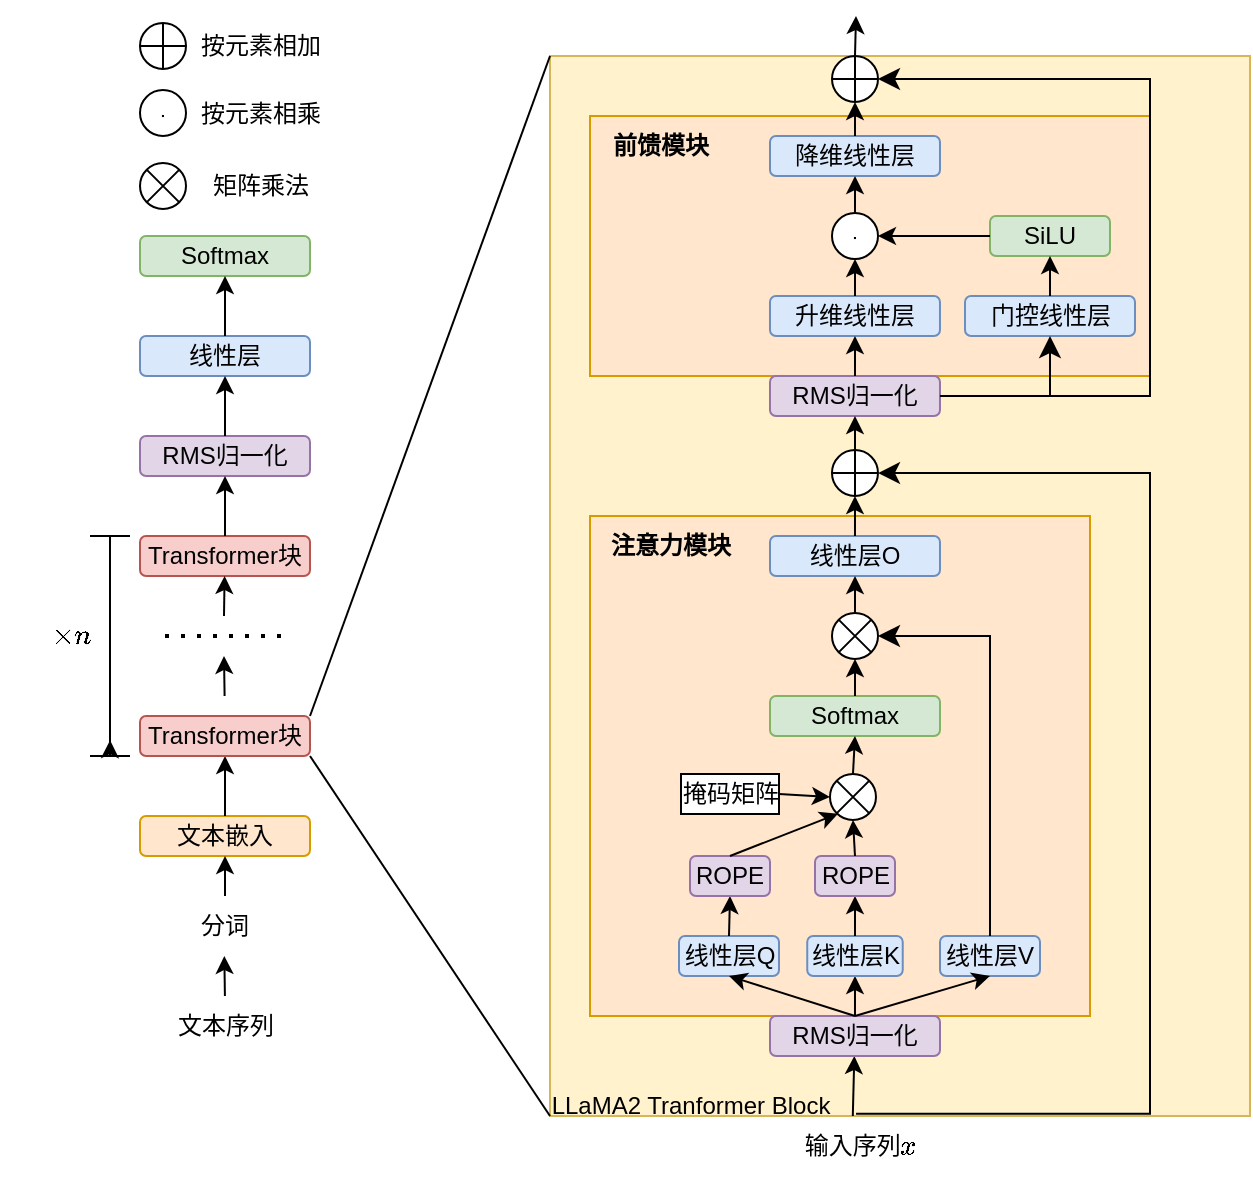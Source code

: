 <mxfile version="24.0.7" type="github">
  <diagram name="第 1 页" id="TnP6nja6smuP0p-oWf90">
    <mxGraphModel dx="1514" dy="857" grid="1" gridSize="10" guides="1" tooltips="1" connect="1" arrows="1" fold="1" page="1" pageScale="1" pageWidth="827" pageHeight="1169" math="1" shadow="0">
      <root>
        <mxCell id="0" />
        <mxCell id="1" parent="0" />
        <mxCell id="sZdEJVB9sNK9TB-2Sg2r-113" value="" style="rounded=0;whiteSpace=wrap;html=1;fillColor=#fff2cc;strokeColor=#d6b656;" parent="1" vertex="1">
          <mxGeometry x="350" y="230" width="350" height="530" as="geometry" />
        </mxCell>
        <mxCell id="9Lanqx-XTw5RN9j4eq_S-3" value="" style="rounded=0;whiteSpace=wrap;html=1;fillColor=#ffe6cc;strokeColor=#d79b00;" vertex="1" parent="1">
          <mxGeometry x="370" y="260" width="280" height="130" as="geometry" />
        </mxCell>
        <mxCell id="9Lanqx-XTw5RN9j4eq_S-1" value="" style="rounded=0;whiteSpace=wrap;html=1;fillColor=#ffe6cc;strokeColor=#d79b00;" vertex="1" parent="1">
          <mxGeometry x="370" y="460" width="250" height="250" as="geometry" />
        </mxCell>
        <mxCell id="sZdEJVB9sNK9TB-2Sg2r-1" value="文本嵌入" style="rounded=1;whiteSpace=wrap;html=1;fillColor=#ffe6cc;strokeColor=#d79b00;" parent="1" vertex="1">
          <mxGeometry x="145" y="610" width="85" height="20" as="geometry" />
        </mxCell>
        <mxCell id="sZdEJVB9sNK9TB-2Sg2r-3" value="文本序列" style="text;html=1;align=center;verticalAlign=middle;whiteSpace=wrap;rounded=0;" parent="1" vertex="1">
          <mxGeometry x="157.5" y="700" width="60" height="30" as="geometry" />
        </mxCell>
        <mxCell id="sZdEJVB9sNK9TB-2Sg2r-8" value="" style="edgeStyle=orthogonalEdgeStyle;rounded=0;orthogonalLoop=1;jettySize=auto;html=1;exitX=0.5;exitY=0;exitDx=0;exitDy=0;entryX=0.5;entryY=1;entryDx=0;entryDy=0;" parent="1" source="sZdEJVB9sNK9TB-2Sg2r-1" target="sZdEJVB9sNK9TB-2Sg2r-7" edge="1">
          <mxGeometry relative="1" as="geometry">
            <mxPoint x="370" y="615" as="sourcePoint" />
            <mxPoint x="370" y="530" as="targetPoint" />
          </mxGeometry>
        </mxCell>
        <mxCell id="sZdEJVB9sNK9TB-2Sg2r-5" value="分词" style="text;html=1;align=center;verticalAlign=middle;whiteSpace=wrap;rounded=0;" parent="1" vertex="1">
          <mxGeometry x="165" y="650" width="45" height="30" as="geometry" />
        </mxCell>
        <mxCell id="sZdEJVB9sNK9TB-2Sg2r-6" value="" style="endArrow=classic;html=1;rounded=0;exitX=0.5;exitY=0;exitDx=0;exitDy=0;entryX=0.5;entryY=1;entryDx=0;entryDy=0;" parent="1" source="sZdEJVB9sNK9TB-2Sg2r-5" target="sZdEJVB9sNK9TB-2Sg2r-1" edge="1">
          <mxGeometry width="50" height="50" relative="1" as="geometry">
            <mxPoint x="340" y="580" as="sourcePoint" />
            <mxPoint x="390" y="530" as="targetPoint" />
          </mxGeometry>
        </mxCell>
        <mxCell id="sZdEJVB9sNK9TB-2Sg2r-7" value="Transformer块" style="rounded=1;whiteSpace=wrap;html=1;fillColor=#f8cecc;strokeColor=#b85450;" parent="1" vertex="1">
          <mxGeometry x="145" y="560" width="85" height="20" as="geometry" />
        </mxCell>
        <mxCell id="sZdEJVB9sNK9TB-2Sg2r-9" value="Transformer块" style="rounded=1;whiteSpace=wrap;html=1;fillColor=#f8cecc;strokeColor=#b85450;" parent="1" vertex="1">
          <mxGeometry x="145" y="470" width="85" height="20" as="geometry" />
        </mxCell>
        <mxCell id="sZdEJVB9sNK9TB-2Sg2r-10" value="" style="edgeStyle=orthogonalEdgeStyle;rounded=0;orthogonalLoop=1;jettySize=auto;html=1;exitX=0.5;exitY=0;exitDx=0;exitDy=0;" parent="1" edge="1">
          <mxGeometry relative="1" as="geometry">
            <mxPoint x="187.3" y="550" as="sourcePoint" />
            <mxPoint x="187" y="530" as="targetPoint" />
          </mxGeometry>
        </mxCell>
        <mxCell id="sZdEJVB9sNK9TB-2Sg2r-11" value="" style="endArrow=none;dashed=1;html=1;dashPattern=1 3;strokeWidth=2;rounded=0;" parent="1" edge="1">
          <mxGeometry width="50" height="50" relative="1" as="geometry">
            <mxPoint x="157.5" y="520" as="sourcePoint" />
            <mxPoint x="217.5" y="520" as="targetPoint" />
          </mxGeometry>
        </mxCell>
        <mxCell id="sZdEJVB9sNK9TB-2Sg2r-12" value="" style="edgeStyle=orthogonalEdgeStyle;rounded=0;orthogonalLoop=1;jettySize=auto;html=1;entryX=0.5;entryY=1;entryDx=0;entryDy=0;" parent="1" edge="1">
          <mxGeometry relative="1" as="geometry">
            <mxPoint x="187" y="510" as="sourcePoint" />
            <mxPoint x="187.3" y="490" as="targetPoint" />
          </mxGeometry>
        </mxCell>
        <mxCell id="sZdEJVB9sNK9TB-2Sg2r-15" value="RMS归一化" style="rounded=1;whiteSpace=wrap;html=1;fillColor=#e1d5e7;strokeColor=#9673a6;" parent="1" vertex="1">
          <mxGeometry x="145" y="420" width="85" height="20" as="geometry" />
        </mxCell>
        <mxCell id="sZdEJVB9sNK9TB-2Sg2r-17" value="线性层" style="rounded=1;whiteSpace=wrap;html=1;fillColor=#dae8fc;strokeColor=#6c8ebf;" parent="1" vertex="1">
          <mxGeometry x="145" y="370" width="85" height="20" as="geometry" />
        </mxCell>
        <mxCell id="sZdEJVB9sNK9TB-2Sg2r-18" value="Softmax" style="rounded=1;whiteSpace=wrap;html=1;fillColor=#d5e8d4;strokeColor=#82b366;" parent="1" vertex="1">
          <mxGeometry x="145" y="320" width="85" height="20" as="geometry" />
        </mxCell>
        <mxCell id="sZdEJVB9sNK9TB-2Sg2r-19" value="" style="edgeStyle=orthogonalEdgeStyle;rounded=0;orthogonalLoop=1;jettySize=auto;html=1;exitX=0.5;exitY=0;exitDx=0;exitDy=0;entryX=0.5;entryY=1;entryDx=0;entryDy=0;" parent="1" source="sZdEJVB9sNK9TB-2Sg2r-15" target="sZdEJVB9sNK9TB-2Sg2r-17" edge="1">
          <mxGeometry relative="1" as="geometry">
            <mxPoint x="330" y="305" as="sourcePoint" />
            <mxPoint x="330.29" y="270" as="targetPoint" />
          </mxGeometry>
        </mxCell>
        <mxCell id="sZdEJVB9sNK9TB-2Sg2r-20" value="" style="edgeStyle=orthogonalEdgeStyle;rounded=0;orthogonalLoop=1;jettySize=auto;html=1;exitX=0.5;exitY=0;exitDx=0;exitDy=0;entryX=0.5;entryY=1;entryDx=0;entryDy=0;" parent="1" source="sZdEJVB9sNK9TB-2Sg2r-17" target="sZdEJVB9sNK9TB-2Sg2r-18" edge="1">
          <mxGeometry relative="1" as="geometry">
            <mxPoint x="205" y="330" as="sourcePoint" />
            <mxPoint x="205" y="305" as="targetPoint" />
          </mxGeometry>
        </mxCell>
        <mxCell id="sZdEJVB9sNK9TB-2Sg2r-21" value="" style="shape=crossbar;whiteSpace=wrap;html=1;rounded=1;direction=south;" parent="1" vertex="1">
          <mxGeometry x="120" y="470" width="20" height="110" as="geometry" />
        </mxCell>
        <mxCell id="sZdEJVB9sNK9TB-2Sg2r-28" value="" style="edgeStyle=orthogonalEdgeStyle;rounded=0;orthogonalLoop=1;jettySize=auto;html=1;exitX=0.5;exitY=0;exitDx=0;exitDy=0;entryX=0.5;entryY=1;entryDx=0;entryDy=0;" parent="1" source="sZdEJVB9sNK9TB-2Sg2r-9" target="sZdEJVB9sNK9TB-2Sg2r-15" edge="1">
          <mxGeometry relative="1" as="geometry">
            <mxPoint x="187.3" y="450" as="sourcePoint" />
            <mxPoint x="187.3" y="420" as="targetPoint" />
          </mxGeometry>
        </mxCell>
        <mxCell id="sZdEJVB9sNK9TB-2Sg2r-31" style="edgeStyle=orthogonalEdgeStyle;rounded=0;orthogonalLoop=1;jettySize=auto;html=1;exitX=1;exitY=0.5;exitDx=0;exitDy=0;exitPerimeter=0;entryX=0.928;entryY=0.498;entryDx=0;entryDy=0;entryPerimeter=0;" parent="1" source="sZdEJVB9sNK9TB-2Sg2r-21" target="sZdEJVB9sNK9TB-2Sg2r-21" edge="1">
          <mxGeometry relative="1" as="geometry" />
        </mxCell>
        <mxCell id="sZdEJVB9sNK9TB-2Sg2r-32" value="`\times n`" style="text;html=1;align=center;verticalAlign=middle;resizable=0;points=[];autosize=1;strokeColor=none;fillColor=none;" parent="1" vertex="1">
          <mxGeometry x="75" y="505" width="70" height="30" as="geometry" />
        </mxCell>
        <mxCell id="sZdEJVB9sNK9TB-2Sg2r-34" value="" style="endArrow=none;html=1;rounded=0;exitX=1;exitY=0;exitDx=0;exitDy=0;entryX=0;entryY=0;entryDx=0;entryDy=0;" parent="1" source="sZdEJVB9sNK9TB-2Sg2r-7" target="sZdEJVB9sNK9TB-2Sg2r-113" edge="1">
          <mxGeometry width="50" height="50" relative="1" as="geometry">
            <mxPoint x="430" y="560" as="sourcePoint" />
            <mxPoint x="320" y="210" as="targetPoint" />
          </mxGeometry>
        </mxCell>
        <mxCell id="sZdEJVB9sNK9TB-2Sg2r-35" value="" style="endArrow=none;html=1;rounded=0;exitX=1;exitY=1;exitDx=0;exitDy=0;entryX=0;entryY=1;entryDx=0;entryDy=0;" parent="1" source="sZdEJVB9sNK9TB-2Sg2r-7" target="sZdEJVB9sNK9TB-2Sg2r-113" edge="1">
          <mxGeometry width="50" height="50" relative="1" as="geometry">
            <mxPoint x="240" y="560" as="sourcePoint" />
            <mxPoint x="310" y="770" as="targetPoint" />
          </mxGeometry>
        </mxCell>
        <mxCell id="sZdEJVB9sNK9TB-2Sg2r-39" value="" style="endArrow=classic;html=1;rounded=0;exitX=0.46;exitY=0.001;exitDx=0;exitDy=0;exitPerimeter=0;" parent="1" source="sZdEJVB9sNK9TB-2Sg2r-53" edge="1">
          <mxGeometry width="50" height="50" relative="1" as="geometry">
            <mxPoint x="502" y="760" as="sourcePoint" />
            <mxPoint x="502.161" y="730" as="targetPoint" />
          </mxGeometry>
        </mxCell>
        <mxCell id="sZdEJVB9sNK9TB-2Sg2r-40" value="RMS归一化" style="rounded=1;whiteSpace=wrap;html=1;fillColor=#e1d5e7;strokeColor=#9673a6;" parent="1" vertex="1">
          <mxGeometry x="460" y="710" width="85" height="20" as="geometry" />
        </mxCell>
        <mxCell id="sZdEJVB9sNK9TB-2Sg2r-44" value="" style="edgeStyle=orthogonalEdgeStyle;rounded=0;orthogonalLoop=1;jettySize=auto;html=1;exitX=0.5;exitY=0;exitDx=0;exitDy=0;" parent="1" edge="1">
          <mxGeometry relative="1" as="geometry">
            <mxPoint x="187.46" y="700" as="sourcePoint" />
            <mxPoint x="187.16" y="680" as="targetPoint" />
          </mxGeometry>
        </mxCell>
        <mxCell id="sZdEJVB9sNK9TB-2Sg2r-45" value="" style="edgeStyle=orthogonalEdgeStyle;rounded=0;orthogonalLoop=1;jettySize=auto;html=1;exitX=0.5;exitY=0;exitDx=0;exitDy=0;entryX=0.5;entryY=1;entryDx=0;entryDy=0;" parent="1" source="sZdEJVB9sNK9TB-2Sg2r-40" target="sZdEJVB9sNK9TB-2Sg2r-48" edge="1">
          <mxGeometry relative="1" as="geometry">
            <mxPoint x="320.3" y="750" as="sourcePoint" />
            <mxPoint x="502.5" y="690" as="targetPoint" />
          </mxGeometry>
        </mxCell>
        <mxCell id="sZdEJVB9sNK9TB-2Sg2r-47" value="线性层Q" style="rounded=1;whiteSpace=wrap;html=1;fillColor=#dae8fc;strokeColor=#6c8ebf;" parent="1" vertex="1">
          <mxGeometry x="414.5" y="670" width="50" height="20" as="geometry" />
        </mxCell>
        <mxCell id="sZdEJVB9sNK9TB-2Sg2r-48" value="线性层K" style="rounded=1;whiteSpace=wrap;html=1;fillColor=#dae8fc;strokeColor=#6c8ebf;" parent="1" vertex="1">
          <mxGeometry x="478.62" y="670" width="47.75" height="20" as="geometry" />
        </mxCell>
        <mxCell id="sZdEJVB9sNK9TB-2Sg2r-49" value="线性层V" style="rounded=1;whiteSpace=wrap;html=1;fillColor=#dae8fc;strokeColor=#6c8ebf;" parent="1" vertex="1">
          <mxGeometry x="545" y="670" width="50" height="20" as="geometry" />
        </mxCell>
        <mxCell id="sZdEJVB9sNK9TB-2Sg2r-53" value="输入序列`x`" style="text;html=1;align=center;verticalAlign=middle;resizable=0;points=[];autosize=1;strokeColor=none;fillColor=none;" parent="1" vertex="1">
          <mxGeometry x="460" y="760" width="90" height="30" as="geometry" />
        </mxCell>
        <mxCell id="sZdEJVB9sNK9TB-2Sg2r-57" value="" style="endArrow=classic;html=1;rounded=0;entryX=0.5;entryY=1;entryDx=0;entryDy=0;exitX=0.5;exitY=0;exitDx=0;exitDy=0;" parent="1" source="sZdEJVB9sNK9TB-2Sg2r-40" target="sZdEJVB9sNK9TB-2Sg2r-47" edge="1">
          <mxGeometry width="50" height="50" relative="1" as="geometry">
            <mxPoint x="512.16" y="780" as="sourcePoint" />
            <mxPoint x="512.161" y="740" as="targetPoint" />
          </mxGeometry>
        </mxCell>
        <mxCell id="sZdEJVB9sNK9TB-2Sg2r-58" value="" style="endArrow=classic;html=1;rounded=0;entryX=0.5;entryY=1;entryDx=0;entryDy=0;exitX=0.5;exitY=0;exitDx=0;exitDy=0;" parent="1" source="sZdEJVB9sNK9TB-2Sg2r-40" target="sZdEJVB9sNK9TB-2Sg2r-49" edge="1">
          <mxGeometry width="50" height="50" relative="1" as="geometry">
            <mxPoint x="522.16" y="790" as="sourcePoint" />
            <mxPoint x="522.161" y="750" as="targetPoint" />
          </mxGeometry>
        </mxCell>
        <mxCell id="sZdEJVB9sNK9TB-2Sg2r-59" value="" style="endArrow=classic;html=1;rounded=0;exitX=0.5;exitY=0;exitDx=0;exitDy=0;entryX=0.5;entryY=1;entryDx=0;entryDy=0;" parent="1" source="sZdEJVB9sNK9TB-2Sg2r-47" target="sZdEJVB9sNK9TB-2Sg2r-60" edge="1">
          <mxGeometry width="50" height="50" relative="1" as="geometry">
            <mxPoint x="349" y="785" as="sourcePoint" />
            <mxPoint x="453" y="630" as="targetPoint" />
          </mxGeometry>
        </mxCell>
        <mxCell id="sZdEJVB9sNK9TB-2Sg2r-60" value="ROPE" style="rounded=1;whiteSpace=wrap;html=1;fillColor=#e1d5e7;strokeColor=#9673a6;" parent="1" vertex="1">
          <mxGeometry x="420" y="630" width="40" height="20" as="geometry" />
        </mxCell>
        <mxCell id="sZdEJVB9sNK9TB-2Sg2r-61" value="" style="endArrow=classic;html=1;rounded=0;exitX=0.5;exitY=0;exitDx=0;exitDy=0;entryX=0.5;entryY=1;entryDx=0;entryDy=0;" parent="1" source="sZdEJVB9sNK9TB-2Sg2r-48" target="sZdEJVB9sNK9TB-2Sg2r-62" edge="1">
          <mxGeometry width="50" height="50" relative="1" as="geometry">
            <mxPoint x="506.87" y="615" as="sourcePoint" />
            <mxPoint x="506.87" y="590" as="targetPoint" />
          </mxGeometry>
        </mxCell>
        <mxCell id="sZdEJVB9sNK9TB-2Sg2r-62" value="ROPE" style="rounded=1;whiteSpace=wrap;html=1;fillColor=#e1d5e7;strokeColor=#9673a6;" parent="1" vertex="1">
          <mxGeometry x="482.5" y="630" width="40" height="20" as="geometry" />
        </mxCell>
        <mxCell id="sZdEJVB9sNK9TB-2Sg2r-64" value="" style="endArrow=classic;html=1;rounded=0;exitX=0.5;exitY=0;exitDx=0;exitDy=0;entryX=0.174;entryY=0.864;entryDx=0;entryDy=0;entryPerimeter=0;" parent="1" source="sZdEJVB9sNK9TB-2Sg2r-60" target="sZdEJVB9sNK9TB-2Sg2r-66" edge="1">
          <mxGeometry width="50" height="50" relative="1" as="geometry">
            <mxPoint x="430" y="560" as="sourcePoint" />
            <mxPoint x="480" y="590" as="targetPoint" />
          </mxGeometry>
        </mxCell>
        <mxCell id="sZdEJVB9sNK9TB-2Sg2r-65" value="" style="endArrow=classic;html=1;rounded=0;exitX=0.5;exitY=0;exitDx=0;exitDy=0;entryX=0.5;entryY=1;entryDx=0;entryDy=0;entryPerimeter=0;" parent="1" source="sZdEJVB9sNK9TB-2Sg2r-62" target="sZdEJVB9sNK9TB-2Sg2r-66" edge="1">
          <mxGeometry width="50" height="50" relative="1" as="geometry">
            <mxPoint x="502.72" y="610" as="sourcePoint" />
            <mxPoint x="503" y="590" as="targetPoint" />
          </mxGeometry>
        </mxCell>
        <mxCell id="sZdEJVB9sNK9TB-2Sg2r-66" value="" style="verticalLabelPosition=bottom;shadow=0;dashed=0;align=center;html=1;verticalAlign=top;shape=mxgraph.electrical.abstract.multiplier;" parent="1" vertex="1">
          <mxGeometry x="489.99" y="589" width="23" height="23" as="geometry" />
        </mxCell>
        <mxCell id="sZdEJVB9sNK9TB-2Sg2r-70" value="&lt;span style=&quot;text-wrap: nowrap;&quot;&gt;掩码矩阵&lt;/span&gt;" style="rounded=0;whiteSpace=wrap;html=1;" parent="1" vertex="1">
          <mxGeometry x="415.5" y="589" width="49" height="20" as="geometry" />
        </mxCell>
        <mxCell id="sZdEJVB9sNK9TB-2Sg2r-71" value="" style="endArrow=classic;html=1;rounded=0;exitX=1;exitY=0.5;exitDx=0;exitDy=0;entryX=0;entryY=0.5;entryDx=0;entryDy=0;entryPerimeter=0;" parent="1" source="sZdEJVB9sNK9TB-2Sg2r-70" target="sZdEJVB9sNK9TB-2Sg2r-66" edge="1">
          <mxGeometry width="50" height="50" relative="1" as="geometry">
            <mxPoint x="450" y="630" as="sourcePoint" />
            <mxPoint x="506" y="603" as="targetPoint" />
          </mxGeometry>
        </mxCell>
        <mxCell id="sZdEJVB9sNK9TB-2Sg2r-73" value="Softmax" style="rounded=1;whiteSpace=wrap;html=1;fillColor=#d5e8d4;strokeColor=#82b366;" parent="1" vertex="1">
          <mxGeometry x="460" y="550" width="85" height="20" as="geometry" />
        </mxCell>
        <mxCell id="sZdEJVB9sNK9TB-2Sg2r-74" value="" style="endArrow=classic;html=1;rounded=0;exitX=0.5;exitY=0;exitDx=0;exitDy=0;entryX=0.5;entryY=1;entryDx=0;entryDy=0;exitPerimeter=0;" parent="1" source="sZdEJVB9sNK9TB-2Sg2r-66" target="sZdEJVB9sNK9TB-2Sg2r-73" edge="1">
          <mxGeometry width="50" height="50" relative="1" as="geometry">
            <mxPoint x="475" y="596" as="sourcePoint" />
            <mxPoint x="502" y="595" as="targetPoint" />
          </mxGeometry>
        </mxCell>
        <mxCell id="sZdEJVB9sNK9TB-2Sg2r-75" value="" style="edgeStyle=elbowEdgeStyle;elbow=vertical;endArrow=classic;html=1;curved=0;rounded=0;endSize=8;startSize=8;exitX=0.5;exitY=0;exitDx=0;exitDy=0;entryX=1;entryY=0.5;entryDx=0;entryDy=0;entryPerimeter=0;" parent="1" source="sZdEJVB9sNK9TB-2Sg2r-49" target="sZdEJVB9sNK9TB-2Sg2r-77" edge="1">
          <mxGeometry width="50" height="50" relative="1" as="geometry">
            <mxPoint x="430" y="560" as="sourcePoint" />
            <mxPoint x="565" y="460" as="targetPoint" />
            <Array as="points">
              <mxPoint x="570" y="520" />
            </Array>
          </mxGeometry>
        </mxCell>
        <mxCell id="sZdEJVB9sNK9TB-2Sg2r-76" value="" style="endArrow=classic;html=1;rounded=0;entryX=0.5;entryY=1;entryDx=0;entryDy=0;entryPerimeter=0;exitX=0.5;exitY=0;exitDx=0;exitDy=0;" parent="1" source="sZdEJVB9sNK9TB-2Sg2r-73" target="sZdEJVB9sNK9TB-2Sg2r-77" edge="1">
          <mxGeometry width="50" height="50" relative="1" as="geometry">
            <mxPoint x="502" y="530" as="sourcePoint" />
            <mxPoint x="503" y="486" as="targetPoint" />
          </mxGeometry>
        </mxCell>
        <mxCell id="sZdEJVB9sNK9TB-2Sg2r-77" value="" style="verticalLabelPosition=bottom;shadow=0;dashed=0;align=center;html=1;verticalAlign=top;shape=mxgraph.electrical.abstract.multiplier;" parent="1" vertex="1">
          <mxGeometry x="491" y="508.5" width="23" height="23" as="geometry" />
        </mxCell>
        <mxCell id="sZdEJVB9sNK9TB-2Sg2r-79" value="线性层O" style="rounded=1;whiteSpace=wrap;html=1;fillColor=#dae8fc;strokeColor=#6c8ebf;" parent="1" vertex="1">
          <mxGeometry x="460" y="470" width="85" height="20" as="geometry" />
        </mxCell>
        <mxCell id="sZdEJVB9sNK9TB-2Sg2r-80" value="" style="endArrow=classic;html=1;rounded=0;entryX=0.5;entryY=1;entryDx=0;entryDy=0;exitX=0.5;exitY=0;exitDx=0;exitDy=0;exitPerimeter=0;" parent="1" source="sZdEJVB9sNK9TB-2Sg2r-77" target="sZdEJVB9sNK9TB-2Sg2r-79" edge="1">
          <mxGeometry width="50" height="50" relative="1" as="geometry">
            <mxPoint x="609.5" y="430" as="sourcePoint" />
            <mxPoint x="600.0" y="350" as="targetPoint" />
          </mxGeometry>
        </mxCell>
        <mxCell id="sZdEJVB9sNK9TB-2Sg2r-81" value="" style="verticalLabelPosition=bottom;verticalAlign=top;html=1;shape=mxgraph.flowchart.summing_function;" parent="1" vertex="1">
          <mxGeometry x="490.99" y="427.01" width="23" height="23" as="geometry" />
        </mxCell>
        <mxCell id="sZdEJVB9sNK9TB-2Sg2r-83" value="" style="endArrow=classic;html=1;rounded=0;entryX=0.5;entryY=1;entryDx=0;entryDy=0;exitX=0.5;exitY=0;exitDx=0;exitDy=0;entryPerimeter=0;" parent="1" source="sZdEJVB9sNK9TB-2Sg2r-79" target="sZdEJVB9sNK9TB-2Sg2r-81" edge="1">
          <mxGeometry width="50" height="50" relative="1" as="geometry">
            <mxPoint x="512" y="519" as="sourcePoint" />
            <mxPoint x="512" y="500" as="targetPoint" />
          </mxGeometry>
        </mxCell>
        <mxCell id="sZdEJVB9sNK9TB-2Sg2r-85" value="" style="edgeStyle=elbowEdgeStyle;elbow=horizontal;endArrow=classic;html=1;curved=0;rounded=0;endSize=8;startSize=8;entryX=1;entryY=0.5;entryDx=0;entryDy=0;entryPerimeter=0;exitX=0.478;exitY=-0.036;exitDx=0;exitDy=0;exitPerimeter=0;" parent="1" source="sZdEJVB9sNK9TB-2Sg2r-53" target="sZdEJVB9sNK9TB-2Sg2r-81" edge="1">
          <mxGeometry width="50" height="50" relative="1" as="geometry">
            <mxPoint x="513" y="758.5" as="sourcePoint" />
            <mxPoint x="525.99" y="440" as="targetPoint" />
            <Array as="points">
              <mxPoint x="650" y="610" />
            </Array>
          </mxGeometry>
        </mxCell>
        <mxCell id="sZdEJVB9sNK9TB-2Sg2r-89" value="RMS归一化" style="rounded=1;whiteSpace=wrap;html=1;fillColor=#e1d5e7;strokeColor=#9673a6;" parent="1" vertex="1">
          <mxGeometry x="459.99" y="390" width="85" height="20" as="geometry" />
        </mxCell>
        <mxCell id="sZdEJVB9sNK9TB-2Sg2r-90" value="" style="endArrow=classic;html=1;rounded=0;entryX=0.5;entryY=1;entryDx=0;entryDy=0;exitX=0.5;exitY=0;exitDx=0;exitDy=0;exitPerimeter=0;" parent="1" source="sZdEJVB9sNK9TB-2Sg2r-81" target="sZdEJVB9sNK9TB-2Sg2r-89" edge="1">
          <mxGeometry width="50" height="50" relative="1" as="geometry">
            <mxPoint x="512" y="480" as="sourcePoint" />
            <mxPoint x="512" y="463" as="targetPoint" />
          </mxGeometry>
        </mxCell>
        <mxCell id="sZdEJVB9sNK9TB-2Sg2r-94" value="升维线性层" style="rounded=1;whiteSpace=wrap;html=1;fillColor=#dae8fc;strokeColor=#6c8ebf;" parent="1" vertex="1">
          <mxGeometry x="459.99" y="350" width="85" height="20" as="geometry" />
        </mxCell>
        <mxCell id="sZdEJVB9sNK9TB-2Sg2r-95" value="门控线性层" style="rounded=1;whiteSpace=wrap;html=1;fillColor=#dae8fc;strokeColor=#6c8ebf;" parent="1" vertex="1">
          <mxGeometry x="557.5" y="350" width="85" height="20" as="geometry" />
        </mxCell>
        <mxCell id="sZdEJVB9sNK9TB-2Sg2r-96" value="SiLU" style="rounded=1;whiteSpace=wrap;html=1;fillColor=#d5e8d4;strokeColor=#82b366;" parent="1" vertex="1">
          <mxGeometry x="570" y="310" width="60" height="20" as="geometry" />
        </mxCell>
        <mxCell id="sZdEJVB9sNK9TB-2Sg2r-97" value="" style="endArrow=classic;html=1;rounded=0;exitX=0.5;exitY=0;exitDx=0;exitDy=0;entryX=0.5;entryY=1;entryDx=0;entryDy=0;" parent="1" source="sZdEJVB9sNK9TB-2Sg2r-89" target="sZdEJVB9sNK9TB-2Sg2r-94" edge="1">
          <mxGeometry width="50" height="50" relative="1" as="geometry">
            <mxPoint x="512" y="598" as="sourcePoint" />
            <mxPoint x="512" y="580" as="targetPoint" />
          </mxGeometry>
        </mxCell>
        <mxCell id="sZdEJVB9sNK9TB-2Sg2r-100" value="" style="edgeStyle=elbowEdgeStyle;elbow=vertical;endArrow=classic;html=1;curved=0;rounded=0;endSize=8;startSize=8;entryX=0.5;entryY=1;entryDx=0;entryDy=0;exitX=1;exitY=0.5;exitDx=0;exitDy=0;" parent="1" source="sZdEJVB9sNK9TB-2Sg2r-89" target="sZdEJVB9sNK9TB-2Sg2r-95" edge="1">
          <mxGeometry width="50" height="50" relative="1" as="geometry">
            <mxPoint x="600" y="450" as="sourcePoint" />
            <mxPoint x="650" y="400" as="targetPoint" />
            <Array as="points">
              <mxPoint x="610" y="400" />
            </Array>
          </mxGeometry>
        </mxCell>
        <mxCell id="sZdEJVB9sNK9TB-2Sg2r-101" value="" style="endArrow=classic;html=1;rounded=0;entryX=0.5;entryY=1;entryDx=0;entryDy=0;exitX=0.5;exitY=0;exitDx=0;exitDy=0;" parent="1" source="sZdEJVB9sNK9TB-2Sg2r-95" target="sZdEJVB9sNK9TB-2Sg2r-96" edge="1">
          <mxGeometry width="50" height="50" relative="1" as="geometry">
            <mxPoint x="512" y="440" as="sourcePoint" />
            <mxPoint x="512" y="420" as="targetPoint" />
          </mxGeometry>
        </mxCell>
        <mxCell id="sZdEJVB9sNK9TB-2Sg2r-102" value="`\dot`" style="ellipse;whiteSpace=wrap;html=1;aspect=fixed;" parent="1" vertex="1">
          <mxGeometry x="491" y="308.5" width="23" height="23" as="geometry" />
        </mxCell>
        <mxCell id="sZdEJVB9sNK9TB-2Sg2r-103" value="" style="endArrow=classic;html=1;rounded=0;entryX=1;entryY=0.5;entryDx=0;entryDy=0;exitX=0;exitY=0.5;exitDx=0;exitDy=0;" parent="1" source="sZdEJVB9sNK9TB-2Sg2r-96" target="sZdEJVB9sNK9TB-2Sg2r-102" edge="1">
          <mxGeometry width="50" height="50" relative="1" as="geometry">
            <mxPoint x="622" y="360" as="sourcePoint" />
            <mxPoint x="622" y="340" as="targetPoint" />
          </mxGeometry>
        </mxCell>
        <mxCell id="sZdEJVB9sNK9TB-2Sg2r-104" value="" style="endArrow=classic;html=1;rounded=0;exitX=0.5;exitY=0;exitDx=0;exitDy=0;entryX=0.5;entryY=1;entryDx=0;entryDy=0;" parent="1" source="sZdEJVB9sNK9TB-2Sg2r-94" target="sZdEJVB9sNK9TB-2Sg2r-102" edge="1">
          <mxGeometry width="50" height="50" relative="1" as="geometry">
            <mxPoint x="512" y="400" as="sourcePoint" />
            <mxPoint x="512" y="380" as="targetPoint" />
          </mxGeometry>
        </mxCell>
        <mxCell id="sZdEJVB9sNK9TB-2Sg2r-105" value="降维线性层" style="rounded=1;whiteSpace=wrap;html=1;fillColor=#dae8fc;strokeColor=#6c8ebf;" parent="1" vertex="1">
          <mxGeometry x="460" y="270" width="85" height="20" as="geometry" />
        </mxCell>
        <mxCell id="sZdEJVB9sNK9TB-2Sg2r-106" value="" style="endArrow=classic;html=1;rounded=0;exitX=0.5;exitY=0;exitDx=0;exitDy=0;entryX=0.5;entryY=1;entryDx=0;entryDy=0;" parent="1" source="sZdEJVB9sNK9TB-2Sg2r-102" target="sZdEJVB9sNK9TB-2Sg2r-105" edge="1">
          <mxGeometry width="50" height="50" relative="1" as="geometry">
            <mxPoint x="512" y="360" as="sourcePoint" />
            <mxPoint x="513" y="341" as="targetPoint" />
          </mxGeometry>
        </mxCell>
        <mxCell id="sZdEJVB9sNK9TB-2Sg2r-107" value="" style="verticalLabelPosition=bottom;verticalAlign=top;html=1;shape=mxgraph.flowchart.summing_function;" parent="1" vertex="1">
          <mxGeometry x="491" y="230" width="23" height="23" as="geometry" />
        </mxCell>
        <mxCell id="sZdEJVB9sNK9TB-2Sg2r-108" value="" style="edgeStyle=elbowEdgeStyle;elbow=horizontal;endArrow=classic;html=1;curved=0;rounded=0;endSize=8;startSize=8;entryX=1;entryY=0.5;entryDx=0;entryDy=0;entryPerimeter=0;exitX=1;exitY=0.5;exitDx=0;exitDy=0;" parent="1" source="sZdEJVB9sNK9TB-2Sg2r-89" target="sZdEJVB9sNK9TB-2Sg2r-107" edge="1">
          <mxGeometry width="50" height="50" relative="1" as="geometry">
            <mxPoint x="720" y="440" as="sourcePoint" />
            <mxPoint x="524" y="449" as="targetPoint" />
            <Array as="points">
              <mxPoint x="650" y="320" />
            </Array>
          </mxGeometry>
        </mxCell>
        <mxCell id="sZdEJVB9sNK9TB-2Sg2r-109" value="" style="endArrow=classic;html=1;rounded=0;exitX=0.5;exitY=0;exitDx=0;exitDy=0;entryX=0.5;entryY=1;entryDx=0;entryDy=0;entryPerimeter=0;" parent="1" source="sZdEJVB9sNK9TB-2Sg2r-105" target="sZdEJVB9sNK9TB-2Sg2r-107" edge="1">
          <mxGeometry width="50" height="50" relative="1" as="geometry">
            <mxPoint x="513" y="318" as="sourcePoint" />
            <mxPoint x="512" y="300" as="targetPoint" />
          </mxGeometry>
        </mxCell>
        <mxCell id="sZdEJVB9sNK9TB-2Sg2r-111" value="" style="endArrow=classic;html=1;rounded=0;exitX=0.5;exitY=0;exitDx=0;exitDy=0;exitPerimeter=0;" parent="1" source="sZdEJVB9sNK9TB-2Sg2r-107" edge="1">
          <mxGeometry width="50" height="50" relative="1" as="geometry">
            <mxPoint x="332" y="210" as="sourcePoint" />
            <mxPoint x="503" y="210" as="targetPoint" />
          </mxGeometry>
        </mxCell>
        <mxCell id="sZdEJVB9sNK9TB-2Sg2r-116" value="LLaMA2 Tranformer Block" style="text;html=1;align=center;verticalAlign=middle;resizable=0;points=[];autosize=1;strokeColor=none;fillColor=none;" parent="1" vertex="1">
          <mxGeometry x="339.99" y="740" width="160" height="30" as="geometry" />
        </mxCell>
        <mxCell id="sZdEJVB9sNK9TB-2Sg2r-117" value="" style="verticalLabelPosition=bottom;verticalAlign=top;html=1;shape=mxgraph.flowchart.summing_function;" parent="1" vertex="1">
          <mxGeometry x="145" y="213.5" width="23" height="23" as="geometry" />
        </mxCell>
        <mxCell id="sZdEJVB9sNK9TB-2Sg2r-120" value="按元素相加" style="text;html=1;align=center;verticalAlign=middle;resizable=0;points=[];autosize=1;strokeColor=none;fillColor=none;" parent="1" vertex="1">
          <mxGeometry x="165" y="210" width="80" height="30" as="geometry" />
        </mxCell>
        <mxCell id="sZdEJVB9sNK9TB-2Sg2r-122" value="按元素相乘" style="text;html=1;align=center;verticalAlign=middle;resizable=0;points=[];autosize=1;strokeColor=none;fillColor=none;" parent="1" vertex="1">
          <mxGeometry x="165" y="243.5" width="80" height="30" as="geometry" />
        </mxCell>
        <mxCell id="sZdEJVB9sNK9TB-2Sg2r-123" value="`\dot`" style="ellipse;whiteSpace=wrap;html=1;aspect=fixed;" parent="1" vertex="1">
          <mxGeometry x="145" y="247" width="23" height="23" as="geometry" />
        </mxCell>
        <mxCell id="sZdEJVB9sNK9TB-2Sg2r-124" value="" style="verticalLabelPosition=bottom;shadow=0;dashed=0;align=center;html=1;verticalAlign=top;shape=mxgraph.electrical.abstract.multiplier;" parent="1" vertex="1">
          <mxGeometry x="145" y="283.5" width="23" height="23" as="geometry" />
        </mxCell>
        <mxCell id="sZdEJVB9sNK9TB-2Sg2r-125" value="矩阵乘法" style="text;html=1;align=center;verticalAlign=middle;resizable=0;points=[];autosize=1;strokeColor=none;fillColor=none;" parent="1" vertex="1">
          <mxGeometry x="170" y="280" width="70" height="30" as="geometry" />
        </mxCell>
        <mxCell id="9Lanqx-XTw5RN9j4eq_S-2" value="&lt;b&gt;注意力模块&lt;/b&gt;" style="text;html=1;align=center;verticalAlign=middle;resizable=0;points=[];autosize=1;strokeColor=none;fillColor=none;" vertex="1" parent="1">
          <mxGeometry x="370" y="460" width="80" height="30" as="geometry" />
        </mxCell>
        <mxCell id="9Lanqx-XTw5RN9j4eq_S-4" value="&lt;b&gt;前馈模块&lt;/b&gt;" style="text;html=1;align=center;verticalAlign=middle;resizable=0;points=[];autosize=1;strokeColor=none;fillColor=none;" vertex="1" parent="1">
          <mxGeometry x="370" y="260" width="70" height="30" as="geometry" />
        </mxCell>
      </root>
    </mxGraphModel>
  </diagram>
</mxfile>
